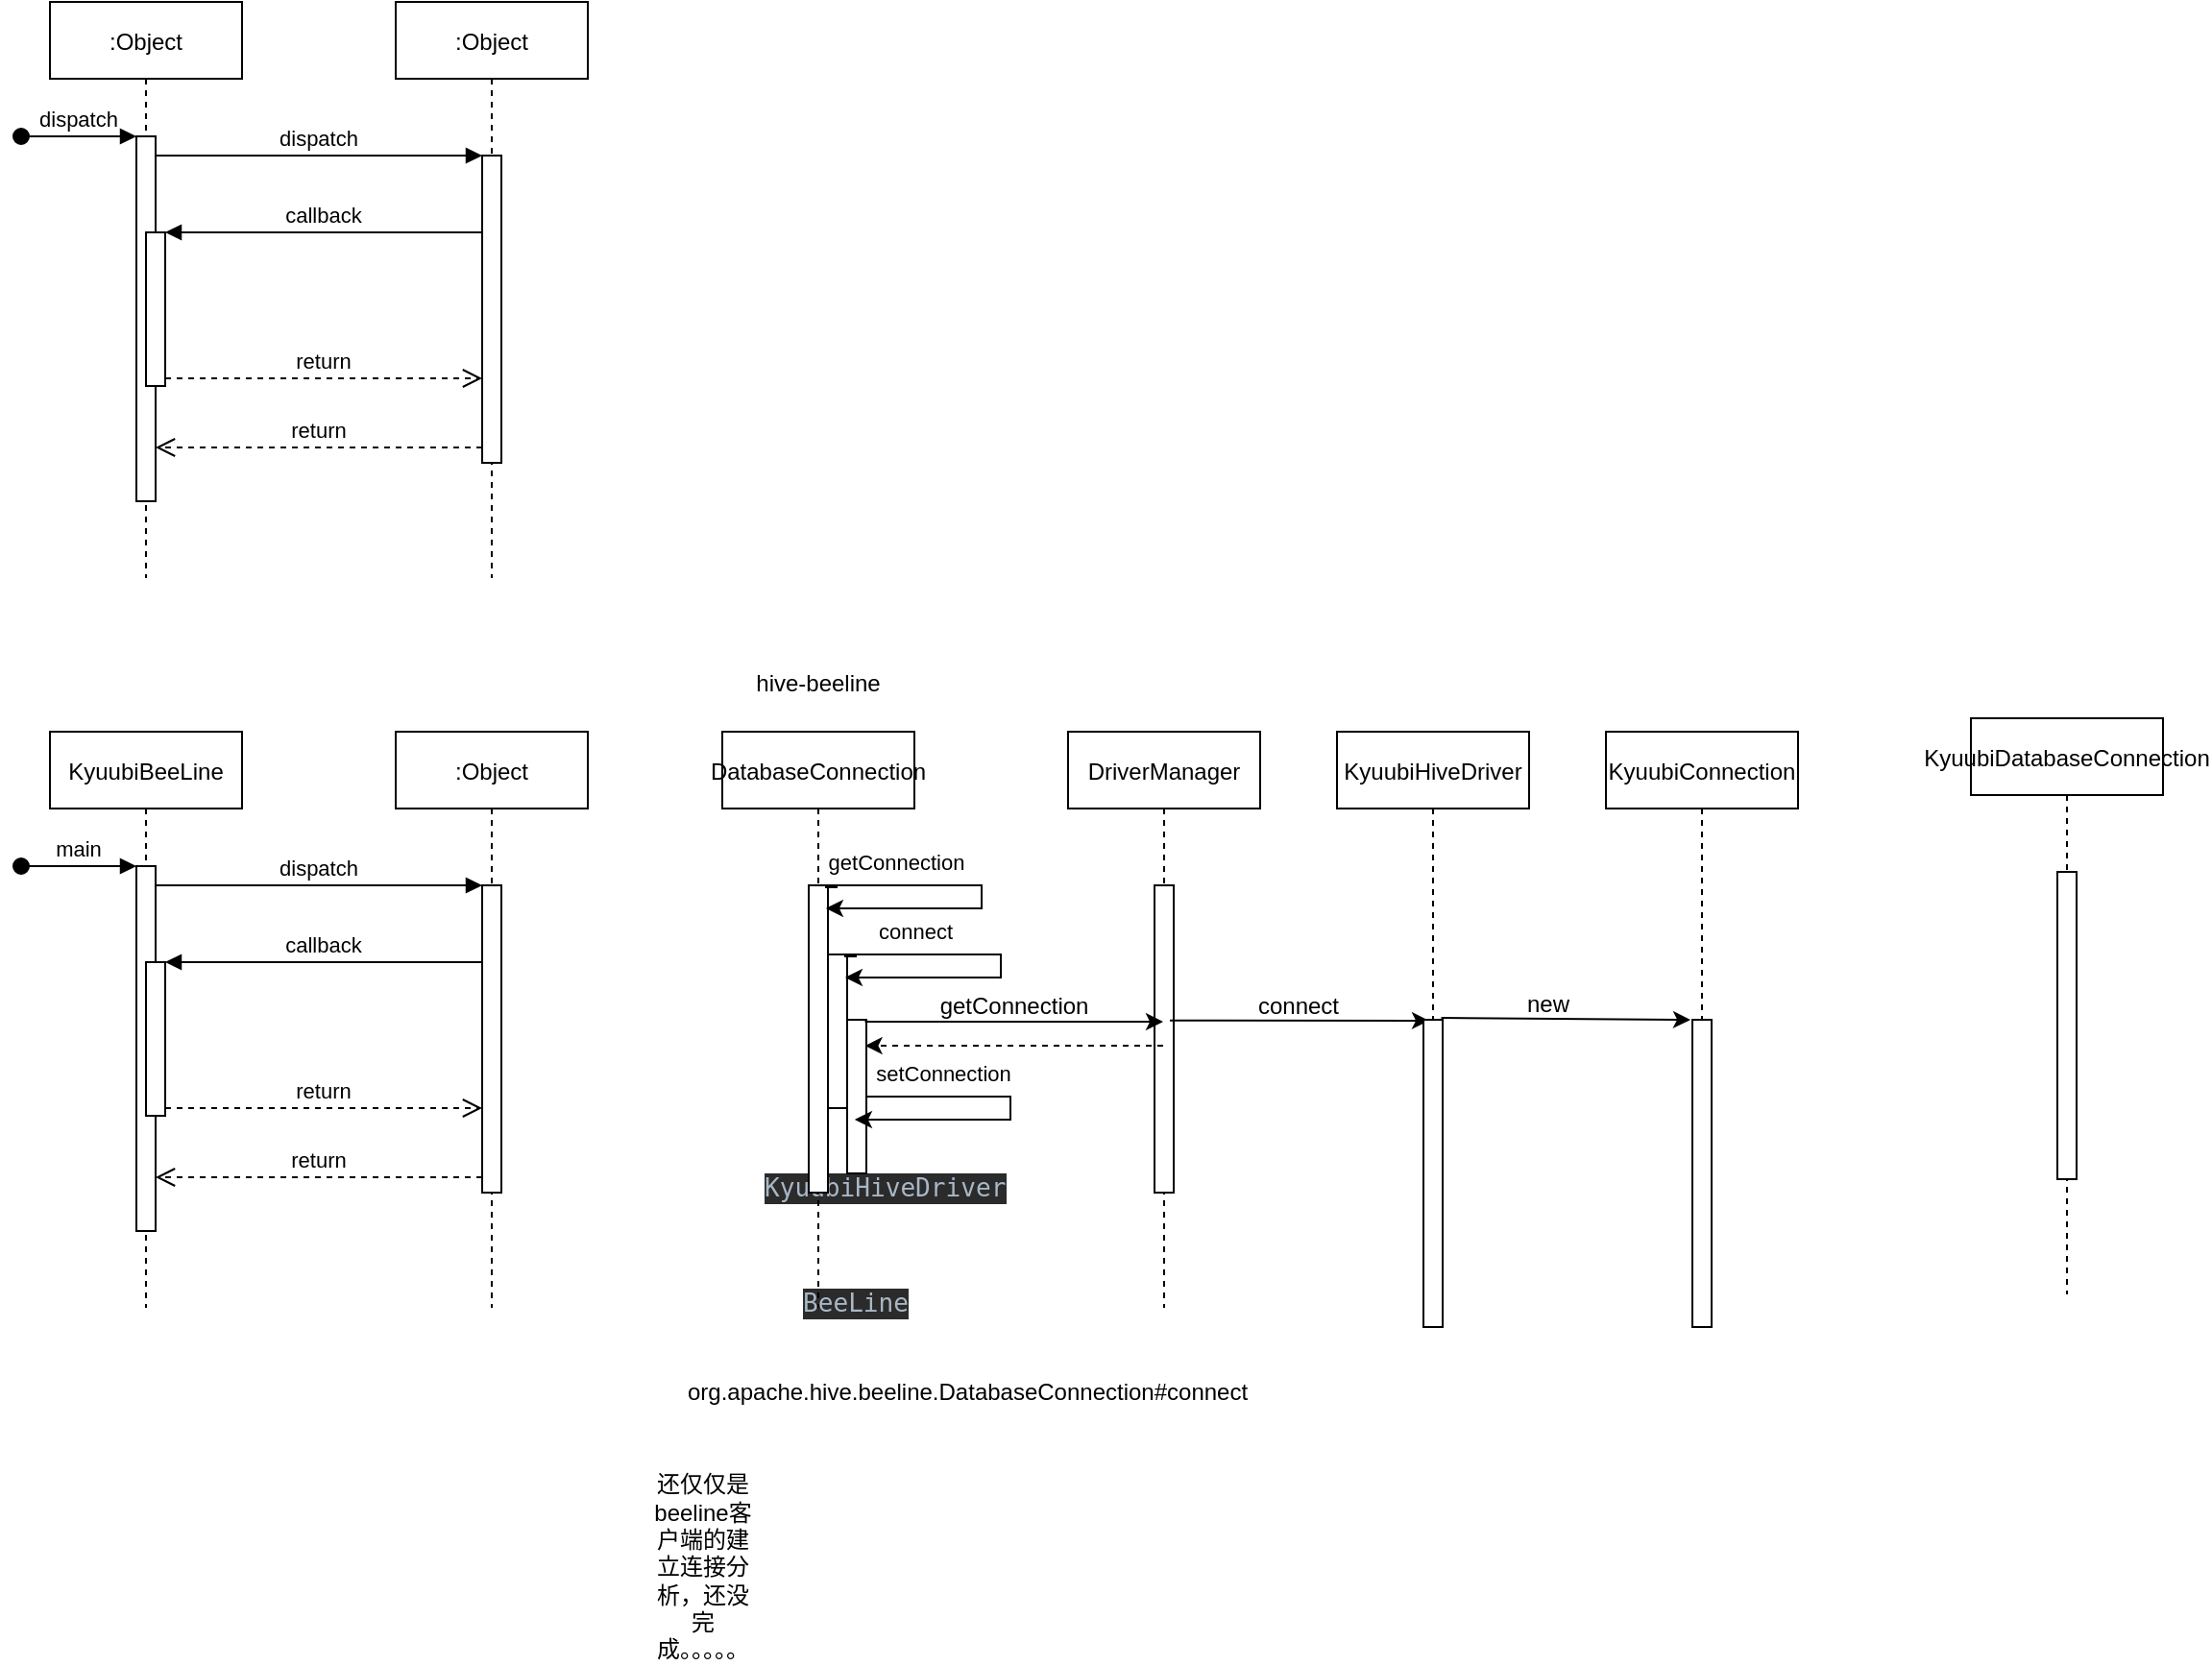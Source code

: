 <mxfile version="21.0.8" type="github">
  <diagram id="kgpKYQtTHZ0yAKxKKP6v" name="Page-1">
    <mxGraphModel dx="1225" dy="710" grid="1" gridSize="10" guides="1" tooltips="1" connect="1" arrows="1" fold="1" page="1" pageScale="1" pageWidth="850" pageHeight="1100" math="0" shadow="0">
      <root>
        <mxCell id="0" />
        <mxCell id="1" parent="0" />
        <mxCell id="3nuBFxr9cyL0pnOWT2aG-1" value=":Object" style="shape=umlLifeline;perimeter=lifelinePerimeter;container=1;collapsible=0;recursiveResize=0;rounded=0;shadow=0;strokeWidth=1;" parent="1" vertex="1">
          <mxGeometry x="120" y="80" width="100" height="300" as="geometry" />
        </mxCell>
        <mxCell id="3nuBFxr9cyL0pnOWT2aG-2" value="" style="points=[];perimeter=orthogonalPerimeter;rounded=0;shadow=0;strokeWidth=1;" parent="3nuBFxr9cyL0pnOWT2aG-1" vertex="1">
          <mxGeometry x="45" y="70" width="10" height="190" as="geometry" />
        </mxCell>
        <mxCell id="3nuBFxr9cyL0pnOWT2aG-3" value="dispatch" style="verticalAlign=bottom;startArrow=oval;endArrow=block;startSize=8;shadow=0;strokeWidth=1;" parent="3nuBFxr9cyL0pnOWT2aG-1" target="3nuBFxr9cyL0pnOWT2aG-2" edge="1">
          <mxGeometry relative="1" as="geometry">
            <mxPoint x="-15" y="70" as="sourcePoint" />
          </mxGeometry>
        </mxCell>
        <mxCell id="3nuBFxr9cyL0pnOWT2aG-4" value="" style="points=[];perimeter=orthogonalPerimeter;rounded=0;shadow=0;strokeWidth=1;" parent="3nuBFxr9cyL0pnOWT2aG-1" vertex="1">
          <mxGeometry x="50" y="120" width="10" height="80" as="geometry" />
        </mxCell>
        <mxCell id="3nuBFxr9cyL0pnOWT2aG-5" value=":Object" style="shape=umlLifeline;perimeter=lifelinePerimeter;container=1;collapsible=0;recursiveResize=0;rounded=0;shadow=0;strokeWidth=1;" parent="1" vertex="1">
          <mxGeometry x="300" y="80" width="100" height="300" as="geometry" />
        </mxCell>
        <mxCell id="3nuBFxr9cyL0pnOWT2aG-6" value="" style="points=[];perimeter=orthogonalPerimeter;rounded=0;shadow=0;strokeWidth=1;" parent="3nuBFxr9cyL0pnOWT2aG-5" vertex="1">
          <mxGeometry x="45" y="80" width="10" height="160" as="geometry" />
        </mxCell>
        <mxCell id="3nuBFxr9cyL0pnOWT2aG-7" value="return" style="verticalAlign=bottom;endArrow=open;dashed=1;endSize=8;exitX=0;exitY=0.95;shadow=0;strokeWidth=1;" parent="1" source="3nuBFxr9cyL0pnOWT2aG-6" target="3nuBFxr9cyL0pnOWT2aG-2" edge="1">
          <mxGeometry relative="1" as="geometry">
            <mxPoint x="275" y="236" as="targetPoint" />
          </mxGeometry>
        </mxCell>
        <mxCell id="3nuBFxr9cyL0pnOWT2aG-8" value="dispatch" style="verticalAlign=bottom;endArrow=block;entryX=0;entryY=0;shadow=0;strokeWidth=1;" parent="1" source="3nuBFxr9cyL0pnOWT2aG-2" target="3nuBFxr9cyL0pnOWT2aG-6" edge="1">
          <mxGeometry relative="1" as="geometry">
            <mxPoint x="275" y="160" as="sourcePoint" />
          </mxGeometry>
        </mxCell>
        <mxCell id="3nuBFxr9cyL0pnOWT2aG-9" value="callback" style="verticalAlign=bottom;endArrow=block;entryX=1;entryY=0;shadow=0;strokeWidth=1;" parent="1" source="3nuBFxr9cyL0pnOWT2aG-6" target="3nuBFxr9cyL0pnOWT2aG-4" edge="1">
          <mxGeometry relative="1" as="geometry">
            <mxPoint x="240" y="200" as="sourcePoint" />
          </mxGeometry>
        </mxCell>
        <mxCell id="3nuBFxr9cyL0pnOWT2aG-10" value="return" style="verticalAlign=bottom;endArrow=open;dashed=1;endSize=8;exitX=1;exitY=0.95;shadow=0;strokeWidth=1;" parent="1" source="3nuBFxr9cyL0pnOWT2aG-4" target="3nuBFxr9cyL0pnOWT2aG-6" edge="1">
          <mxGeometry relative="1" as="geometry">
            <mxPoint x="240" y="257" as="targetPoint" />
          </mxGeometry>
        </mxCell>
        <mxCell id="65NUZ9V-bw9KZXx0pNxN-1" value="KyuubiBeeLine" style="shape=umlLifeline;perimeter=lifelinePerimeter;container=1;collapsible=0;recursiveResize=0;rounded=0;shadow=0;strokeWidth=1;" parent="1" vertex="1">
          <mxGeometry x="120" y="460" width="100" height="300" as="geometry" />
        </mxCell>
        <mxCell id="65NUZ9V-bw9KZXx0pNxN-2" value="" style="points=[];perimeter=orthogonalPerimeter;rounded=0;shadow=0;strokeWidth=1;" parent="65NUZ9V-bw9KZXx0pNxN-1" vertex="1">
          <mxGeometry x="45" y="70" width="10" height="190" as="geometry" />
        </mxCell>
        <mxCell id="65NUZ9V-bw9KZXx0pNxN-3" value="main" style="verticalAlign=bottom;startArrow=oval;endArrow=block;startSize=8;shadow=0;strokeWidth=1;" parent="65NUZ9V-bw9KZXx0pNxN-1" target="65NUZ9V-bw9KZXx0pNxN-2" edge="1">
          <mxGeometry relative="1" as="geometry">
            <mxPoint x="-15" y="70" as="sourcePoint" />
          </mxGeometry>
        </mxCell>
        <mxCell id="65NUZ9V-bw9KZXx0pNxN-4" value="" style="points=[];perimeter=orthogonalPerimeter;rounded=0;shadow=0;strokeWidth=1;" parent="65NUZ9V-bw9KZXx0pNxN-1" vertex="1">
          <mxGeometry x="50" y="120" width="10" height="80" as="geometry" />
        </mxCell>
        <mxCell id="65NUZ9V-bw9KZXx0pNxN-5" value=":Object" style="shape=umlLifeline;perimeter=lifelinePerimeter;container=1;collapsible=0;recursiveResize=0;rounded=0;shadow=0;strokeWidth=1;" parent="1" vertex="1">
          <mxGeometry x="300" y="460" width="100" height="300" as="geometry" />
        </mxCell>
        <mxCell id="65NUZ9V-bw9KZXx0pNxN-6" value="" style="points=[];perimeter=orthogonalPerimeter;rounded=0;shadow=0;strokeWidth=1;" parent="65NUZ9V-bw9KZXx0pNxN-5" vertex="1">
          <mxGeometry x="45" y="80" width="10" height="160" as="geometry" />
        </mxCell>
        <mxCell id="65NUZ9V-bw9KZXx0pNxN-7" value="return" style="verticalAlign=bottom;endArrow=open;dashed=1;endSize=8;exitX=0;exitY=0.95;shadow=0;strokeWidth=1;" parent="1" source="65NUZ9V-bw9KZXx0pNxN-6" target="65NUZ9V-bw9KZXx0pNxN-2" edge="1">
          <mxGeometry relative="1" as="geometry">
            <mxPoint x="275" y="616" as="targetPoint" />
          </mxGeometry>
        </mxCell>
        <mxCell id="65NUZ9V-bw9KZXx0pNxN-8" value="dispatch" style="verticalAlign=bottom;endArrow=block;entryX=0;entryY=0;shadow=0;strokeWidth=1;" parent="1" source="65NUZ9V-bw9KZXx0pNxN-2" target="65NUZ9V-bw9KZXx0pNxN-6" edge="1">
          <mxGeometry relative="1" as="geometry">
            <mxPoint x="275" y="540" as="sourcePoint" />
          </mxGeometry>
        </mxCell>
        <mxCell id="65NUZ9V-bw9KZXx0pNxN-9" value="callback" style="verticalAlign=bottom;endArrow=block;entryX=1;entryY=0;shadow=0;strokeWidth=1;" parent="1" source="65NUZ9V-bw9KZXx0pNxN-6" target="65NUZ9V-bw9KZXx0pNxN-4" edge="1">
          <mxGeometry relative="1" as="geometry">
            <mxPoint x="240" y="580" as="sourcePoint" />
          </mxGeometry>
        </mxCell>
        <mxCell id="65NUZ9V-bw9KZXx0pNxN-10" value="return" style="verticalAlign=bottom;endArrow=open;dashed=1;endSize=8;exitX=1;exitY=0.95;shadow=0;strokeWidth=1;" parent="1" source="65NUZ9V-bw9KZXx0pNxN-4" target="65NUZ9V-bw9KZXx0pNxN-6" edge="1">
          <mxGeometry relative="1" as="geometry">
            <mxPoint x="240" y="637" as="targetPoint" />
          </mxGeometry>
        </mxCell>
        <mxCell id="65NUZ9V-bw9KZXx0pNxN-11" value="&lt;pre style=&quot;background-color:#2b2b2b;color:#a9b7c6;font-family:&#39;JetBrains Mono&#39;,monospace;font-size:9.8pt;&quot;&gt;KyuubiHiveDriver&lt;/pre&gt;" style="text;whiteSpace=wrap;html=1;" parent="1" vertex="1">
          <mxGeometry x="490" y="670" width="160" height="70" as="geometry" />
        </mxCell>
        <mxCell id="65NUZ9V-bw9KZXx0pNxN-12" value="&lt;pre style=&quot;background-color:#2b2b2b;color:#a9b7c6;font-family:&#39;JetBrains Mono&#39;,monospace;font-size:9.8pt;&quot;&gt;BeeLine&lt;/pre&gt;" style="text;whiteSpace=wrap;html=1;" parent="1" vertex="1">
          <mxGeometry x="510" y="730" width="90" height="70" as="geometry" />
        </mxCell>
        <UserObject label="org.apache.hive.beeline.DatabaseConnection#connect" link="org.apache.hive.beeline.DatabaseConnection#connect" id="65NUZ9V-bw9KZXx0pNxN-13">
          <mxCell style="text;whiteSpace=wrap;html=1;" parent="1" vertex="1">
            <mxGeometry x="450" y="790" width="330" height="40" as="geometry" />
          </mxCell>
        </UserObject>
        <mxCell id="65NUZ9V-bw9KZXx0pNxN-15" value="KyuubiDatabaseConnection" style="shape=umlLifeline;perimeter=lifelinePerimeter;container=1;collapsible=0;recursiveResize=0;rounded=0;shadow=0;strokeWidth=1;" parent="1" vertex="1">
          <mxGeometry x="1120" y="453" width="100" height="300" as="geometry" />
        </mxCell>
        <mxCell id="65NUZ9V-bw9KZXx0pNxN-16" value="" style="points=[];perimeter=orthogonalPerimeter;rounded=0;shadow=0;strokeWidth=1;" parent="65NUZ9V-bw9KZXx0pNxN-15" vertex="1">
          <mxGeometry x="45" y="80" width="10" height="160" as="geometry" />
        </mxCell>
        <mxCell id="65NUZ9V-bw9KZXx0pNxN-17" value="DatabaseConnection" style="shape=umlLifeline;perimeter=lifelinePerimeter;container=1;collapsible=0;recursiveResize=0;rounded=0;shadow=0;strokeWidth=1;" parent="1" vertex="1">
          <mxGeometry x="470" y="460" width="100" height="300" as="geometry" />
        </mxCell>
        <mxCell id="65NUZ9V-bw9KZXx0pNxN-18" value="" style="points=[];perimeter=orthogonalPerimeter;rounded=0;shadow=0;strokeWidth=1;" parent="65NUZ9V-bw9KZXx0pNxN-17" vertex="1">
          <mxGeometry x="45" y="80" width="10" height="160" as="geometry" />
        </mxCell>
        <mxCell id="65NUZ9V-bw9KZXx0pNxN-20" value="" style="endArrow=classic;rounded=0;edgeStyle=orthogonalEdgeStyle;" parent="65NUZ9V-bw9KZXx0pNxN-17" edge="1">
          <mxGeometry width="50" height="50" relative="1" as="geometry">
            <mxPoint x="60" y="81" as="sourcePoint" />
            <mxPoint x="53.944" y="92" as="targetPoint" />
            <Array as="points">
              <mxPoint x="54" y="81" />
              <mxPoint x="54" y="80" />
              <mxPoint x="135" y="80" />
              <mxPoint x="135" y="92" />
            </Array>
          </mxGeometry>
        </mxCell>
        <mxCell id="65NUZ9V-bw9KZXx0pNxN-21" value="getConnection" style="edgeLabel;align=center;verticalAlign=middle;resizable=0;points=[];" parent="65NUZ9V-bw9KZXx0pNxN-20" vertex="1" connectable="0">
          <mxGeometry x="-0.586" y="2" relative="1" as="geometry">
            <mxPoint x="6" y="-11" as="offset" />
          </mxGeometry>
        </mxCell>
        <mxCell id="65NUZ9V-bw9KZXx0pNxN-22" value="" style="points=[];perimeter=orthogonalPerimeter;rounded=0;shadow=0;strokeWidth=1;" parent="65NUZ9V-bw9KZXx0pNxN-17" vertex="1">
          <mxGeometry x="55" y="116" width="10" height="80" as="geometry" />
        </mxCell>
        <mxCell id="65NUZ9V-bw9KZXx0pNxN-33" value="" style="points=[];perimeter=orthogonalPerimeter;rounded=0;shadow=0;strokeWidth=1;" parent="65NUZ9V-bw9KZXx0pNxN-17" vertex="1">
          <mxGeometry x="65" y="150" width="10" height="80" as="geometry" />
        </mxCell>
        <mxCell id="65NUZ9V-bw9KZXx0pNxN-19" value="hive-beeline" style="text;html=1;strokeColor=none;fillColor=none;align=center;verticalAlign=middle;whiteSpace=wrap;rounded=0;" parent="1" vertex="1">
          <mxGeometry x="485" y="420" width="70" height="30" as="geometry" />
        </mxCell>
        <mxCell id="65NUZ9V-bw9KZXx0pNxN-31" value="" style="endArrow=classic;rounded=0;edgeStyle=orthogonalEdgeStyle;" parent="1" edge="1">
          <mxGeometry width="50" height="50" relative="1" as="geometry">
            <mxPoint x="540" y="577" as="sourcePoint" />
            <mxPoint x="533.944" y="588" as="targetPoint" />
            <Array as="points">
              <mxPoint x="534" y="577" />
              <mxPoint x="534" y="576" />
              <mxPoint x="615" y="576" />
              <mxPoint x="615" y="588" />
            </Array>
          </mxGeometry>
        </mxCell>
        <mxCell id="65NUZ9V-bw9KZXx0pNxN-32" value="connect" style="edgeLabel;align=center;verticalAlign=middle;resizable=0;points=[];" parent="65NUZ9V-bw9KZXx0pNxN-31" vertex="1" connectable="0">
          <mxGeometry x="-0.586" y="2" relative="1" as="geometry">
            <mxPoint x="6" y="-11" as="offset" />
          </mxGeometry>
        </mxCell>
        <mxCell id="65NUZ9V-bw9KZXx0pNxN-34" value="" style="endArrow=classic;rounded=0;edgeStyle=orthogonalEdgeStyle;" parent="1" edge="1">
          <mxGeometry width="50" height="50" relative="1" as="geometry">
            <mxPoint x="545" y="651" as="sourcePoint" />
            <mxPoint x="538.944" y="662" as="targetPoint" />
            <Array as="points">
              <mxPoint x="545" y="650" />
              <mxPoint x="620" y="650" />
              <mxPoint x="620" y="662" />
            </Array>
          </mxGeometry>
        </mxCell>
        <mxCell id="65NUZ9V-bw9KZXx0pNxN-35" value="setConnection" style="edgeLabel;align=center;verticalAlign=middle;resizable=0;points=[];" parent="65NUZ9V-bw9KZXx0pNxN-34" vertex="1" connectable="0">
          <mxGeometry x="-0.586" y="2" relative="1" as="geometry">
            <mxPoint x="6" y="-11" as="offset" />
          </mxGeometry>
        </mxCell>
        <mxCell id="65NUZ9V-bw9KZXx0pNxN-36" value="DriverManager" style="shape=umlLifeline;perimeter=lifelinePerimeter;container=1;collapsible=0;recursiveResize=0;rounded=0;shadow=0;strokeWidth=1;" parent="1" vertex="1">
          <mxGeometry x="650" y="460" width="100" height="300" as="geometry" />
        </mxCell>
        <mxCell id="65NUZ9V-bw9KZXx0pNxN-37" value="" style="points=[];perimeter=orthogonalPerimeter;rounded=0;shadow=0;strokeWidth=1;" parent="65NUZ9V-bw9KZXx0pNxN-36" vertex="1">
          <mxGeometry x="45" y="80" width="10" height="160" as="geometry" />
        </mxCell>
        <mxCell id="65NUZ9V-bw9KZXx0pNxN-44" value="" style="endArrow=classic;html=1;rounded=0;exitX=0.5;exitY=0.44;exitDx=0;exitDy=0;exitPerimeter=0;" parent="65NUZ9V-bw9KZXx0pNxN-36" edge="1">
          <mxGeometry width="50" height="50" relative="1" as="geometry">
            <mxPoint x="53" y="150.4" as="sourcePoint" />
            <mxPoint x="188" y="150.44" as="targetPoint" />
          </mxGeometry>
        </mxCell>
        <mxCell id="65NUZ9V-bw9KZXx0pNxN-38" value="" style="endArrow=classic;html=1;rounded=0;exitX=0.928;exitY=0.013;exitDx=0;exitDy=0;exitPerimeter=0;" parent="1" source="65NUZ9V-bw9KZXx0pNxN-33" target="65NUZ9V-bw9KZXx0pNxN-36" edge="1">
          <mxGeometry width="50" height="50" relative="1" as="geometry">
            <mxPoint x="560" y="650" as="sourcePoint" />
            <mxPoint x="610" y="600" as="targetPoint" />
          </mxGeometry>
        </mxCell>
        <mxCell id="65NUZ9V-bw9KZXx0pNxN-39" value="&lt;pre style=&quot;background-color:#2b2b2b;color:#a9b7c6;font-family:&#39;JetBrains Mono&#39;,monospace;font-size:9.8pt;&quot;&gt;&lt;br&gt;&lt;/pre&gt;" style="text;html=1;align=center;verticalAlign=middle;resizable=0;points=[];autosize=1;strokeColor=none;fillColor=none;" parent="1" vertex="1">
          <mxGeometry x="600" y="580" width="20" height="60" as="geometry" />
        </mxCell>
        <mxCell id="65NUZ9V-bw9KZXx0pNxN-40" value="getConnection" style="text;strokeColor=none;fillColor=none;align=center;verticalAlign=middle;whiteSpace=wrap;rounded=0;" parent="1" vertex="1">
          <mxGeometry x="592" y="588" width="60" height="30" as="geometry" />
        </mxCell>
        <mxCell id="65NUZ9V-bw9KZXx0pNxN-41" value="" style="endArrow=classic;html=1;rounded=0;entryX=0.928;entryY=0.169;entryDx=0;entryDy=0;entryPerimeter=0;dashed=1;" parent="1" source="65NUZ9V-bw9KZXx0pNxN-36" target="65NUZ9V-bw9KZXx0pNxN-33" edge="1">
          <mxGeometry width="50" height="50" relative="1" as="geometry">
            <mxPoint x="550" y="670" as="sourcePoint" />
            <mxPoint x="600" y="620" as="targetPoint" />
          </mxGeometry>
        </mxCell>
        <mxCell id="65NUZ9V-bw9KZXx0pNxN-42" value="KyuubiHiveDriver" style="shape=umlLifeline;perimeter=lifelinePerimeter;container=1;collapsible=0;recursiveResize=0;rounded=0;shadow=0;strokeWidth=1;" parent="1" vertex="1">
          <mxGeometry x="790" y="460" width="100" height="300" as="geometry" />
        </mxCell>
        <mxCell id="65NUZ9V-bw9KZXx0pNxN-43" value="" style="points=[];perimeter=orthogonalPerimeter;rounded=0;shadow=0;strokeWidth=1;" parent="65NUZ9V-bw9KZXx0pNxN-42" vertex="1">
          <mxGeometry x="45" y="150" width="10" height="160" as="geometry" />
        </mxCell>
        <mxCell id="65NUZ9V-bw9KZXx0pNxN-45" value="connect" style="text;strokeColor=none;fillColor=none;align=center;verticalAlign=middle;whiteSpace=wrap;rounded=0;" parent="1" vertex="1">
          <mxGeometry x="740" y="588" width="60" height="30" as="geometry" />
        </mxCell>
        <mxCell id="65NUZ9V-bw9KZXx0pNxN-46" value="KyuubiConnection" style="shape=umlLifeline;perimeter=lifelinePerimeter;container=1;collapsible=0;recursiveResize=0;rounded=0;shadow=0;strokeWidth=1;" parent="1" vertex="1">
          <mxGeometry x="930" y="460" width="100" height="300" as="geometry" />
        </mxCell>
        <mxCell id="65NUZ9V-bw9KZXx0pNxN-47" value="" style="points=[];perimeter=orthogonalPerimeter;rounded=0;shadow=0;strokeWidth=1;" parent="65NUZ9V-bw9KZXx0pNxN-46" vertex="1">
          <mxGeometry x="45" y="150" width="10" height="160" as="geometry" />
        </mxCell>
        <mxCell id="65NUZ9V-bw9KZXx0pNxN-48" value="" style="endArrow=classic;html=1;rounded=0;exitX=0.928;exitY=-0.006;exitDx=0;exitDy=0;exitPerimeter=0;" parent="65NUZ9V-bw9KZXx0pNxN-46" source="65NUZ9V-bw9KZXx0pNxN-43" edge="1">
          <mxGeometry width="50" height="50" relative="1" as="geometry">
            <mxPoint x="-80" y="150" as="sourcePoint" />
            <mxPoint x="44" y="150" as="targetPoint" />
          </mxGeometry>
        </mxCell>
        <mxCell id="65NUZ9V-bw9KZXx0pNxN-49" value="new" style="text;strokeColor=none;fillColor=none;align=center;verticalAlign=middle;whiteSpace=wrap;rounded=0;" parent="1" vertex="1">
          <mxGeometry x="870" y="587" width="60" height="30" as="geometry" />
        </mxCell>
        <mxCell id="65NUZ9V-bw9KZXx0pNxN-50" value="还仅仅是beeline客户端的建立连接分析，还没完成。。。。。" style="text;html=1;strokeColor=none;fillColor=none;align=center;verticalAlign=middle;whiteSpace=wrap;rounded=0;" parent="1" vertex="1">
          <mxGeometry x="430" y="880" width="60" height="30" as="geometry" />
        </mxCell>
      </root>
    </mxGraphModel>
  </diagram>
</mxfile>
